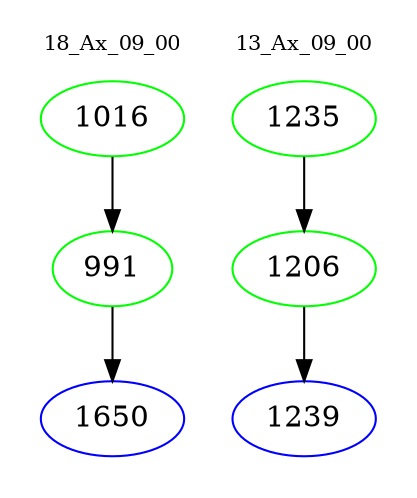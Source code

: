 digraph{
subgraph cluster_0 {
color = white
label = "18_Ax_09_00";
fontsize=10;
T0_1016 [label="1016", color="green"]
T0_1016 -> T0_991 [color="black"]
T0_991 [label="991", color="green"]
T0_991 -> T0_1650 [color="black"]
T0_1650 [label="1650", color="blue"]
}
subgraph cluster_1 {
color = white
label = "13_Ax_09_00";
fontsize=10;
T1_1235 [label="1235", color="green"]
T1_1235 -> T1_1206 [color="black"]
T1_1206 [label="1206", color="green"]
T1_1206 -> T1_1239 [color="black"]
T1_1239 [label="1239", color="blue"]
}
}
